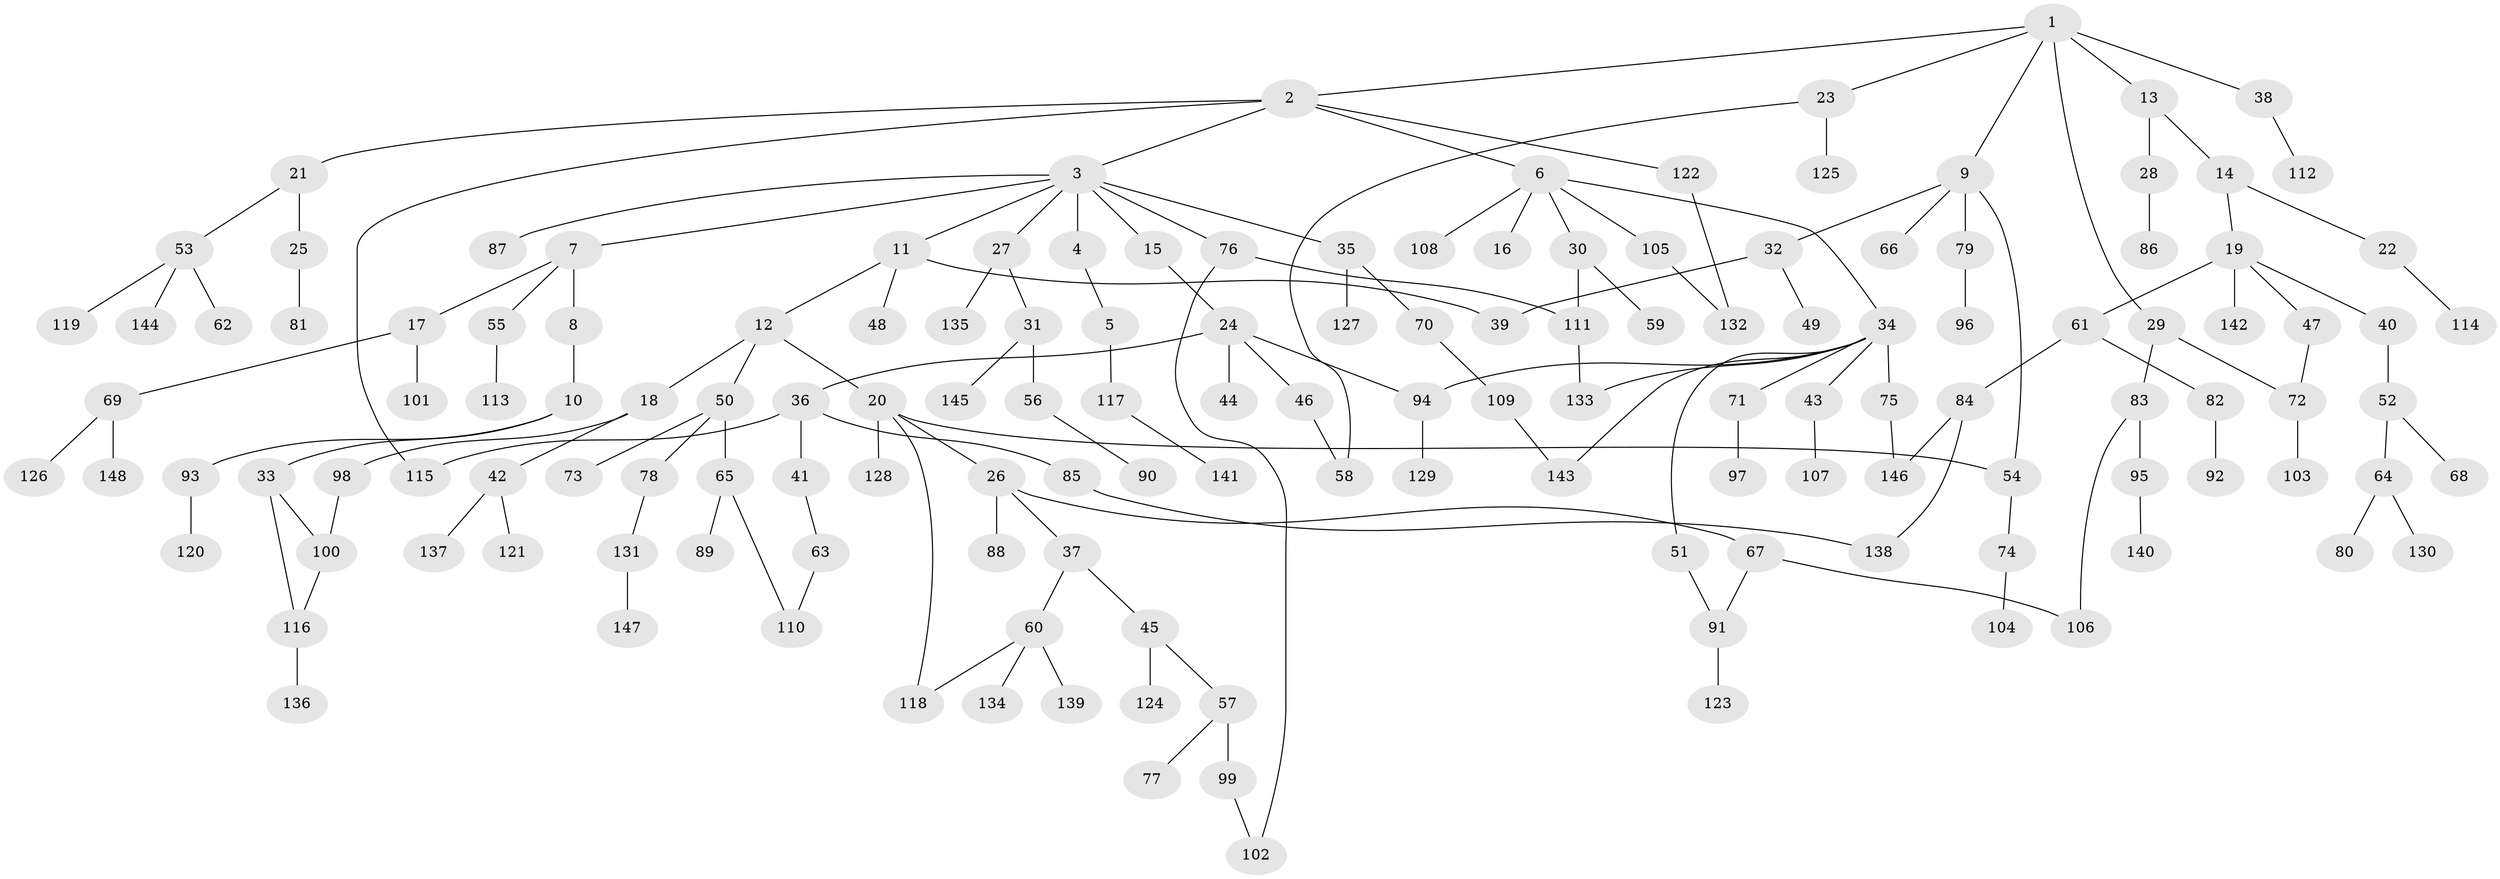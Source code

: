 // Generated by graph-tools (version 1.1) at 2025/49/03/09/25 03:49:21]
// undirected, 148 vertices, 166 edges
graph export_dot {
graph [start="1"]
  node [color=gray90,style=filled];
  1;
  2;
  3;
  4;
  5;
  6;
  7;
  8;
  9;
  10;
  11;
  12;
  13;
  14;
  15;
  16;
  17;
  18;
  19;
  20;
  21;
  22;
  23;
  24;
  25;
  26;
  27;
  28;
  29;
  30;
  31;
  32;
  33;
  34;
  35;
  36;
  37;
  38;
  39;
  40;
  41;
  42;
  43;
  44;
  45;
  46;
  47;
  48;
  49;
  50;
  51;
  52;
  53;
  54;
  55;
  56;
  57;
  58;
  59;
  60;
  61;
  62;
  63;
  64;
  65;
  66;
  67;
  68;
  69;
  70;
  71;
  72;
  73;
  74;
  75;
  76;
  77;
  78;
  79;
  80;
  81;
  82;
  83;
  84;
  85;
  86;
  87;
  88;
  89;
  90;
  91;
  92;
  93;
  94;
  95;
  96;
  97;
  98;
  99;
  100;
  101;
  102;
  103;
  104;
  105;
  106;
  107;
  108;
  109;
  110;
  111;
  112;
  113;
  114;
  115;
  116;
  117;
  118;
  119;
  120;
  121;
  122;
  123;
  124;
  125;
  126;
  127;
  128;
  129;
  130;
  131;
  132;
  133;
  134;
  135;
  136;
  137;
  138;
  139;
  140;
  141;
  142;
  143;
  144;
  145;
  146;
  147;
  148;
  1 -- 2;
  1 -- 9;
  1 -- 13;
  1 -- 23;
  1 -- 29;
  1 -- 38;
  2 -- 3;
  2 -- 6;
  2 -- 21;
  2 -- 115;
  2 -- 122;
  3 -- 4;
  3 -- 7;
  3 -- 11;
  3 -- 15;
  3 -- 27;
  3 -- 35;
  3 -- 76;
  3 -- 87;
  4 -- 5;
  5 -- 117;
  6 -- 16;
  6 -- 30;
  6 -- 34;
  6 -- 105;
  6 -- 108;
  7 -- 8;
  7 -- 17;
  7 -- 55;
  8 -- 10;
  9 -- 32;
  9 -- 54;
  9 -- 66;
  9 -- 79;
  10 -- 33;
  10 -- 93;
  11 -- 12;
  11 -- 39;
  11 -- 48;
  12 -- 18;
  12 -- 20;
  12 -- 50;
  13 -- 14;
  13 -- 28;
  14 -- 19;
  14 -- 22;
  15 -- 24;
  17 -- 69;
  17 -- 101;
  18 -- 42;
  18 -- 98;
  19 -- 40;
  19 -- 47;
  19 -- 61;
  19 -- 142;
  20 -- 26;
  20 -- 128;
  20 -- 118;
  20 -- 54;
  21 -- 25;
  21 -- 53;
  22 -- 114;
  23 -- 58;
  23 -- 125;
  24 -- 36;
  24 -- 44;
  24 -- 46;
  24 -- 94;
  25 -- 81;
  26 -- 37;
  26 -- 67;
  26 -- 88;
  27 -- 31;
  27 -- 135;
  28 -- 86;
  29 -- 83;
  29 -- 72;
  30 -- 59;
  30 -- 111;
  31 -- 56;
  31 -- 145;
  32 -- 49;
  32 -- 39;
  33 -- 100;
  33 -- 116;
  34 -- 43;
  34 -- 51;
  34 -- 71;
  34 -- 75;
  34 -- 133;
  34 -- 143;
  34 -- 94;
  35 -- 70;
  35 -- 127;
  36 -- 41;
  36 -- 85;
  36 -- 115;
  37 -- 45;
  37 -- 60;
  38 -- 112;
  40 -- 52;
  41 -- 63;
  42 -- 121;
  42 -- 137;
  43 -- 107;
  45 -- 57;
  45 -- 124;
  46 -- 58;
  47 -- 72;
  50 -- 65;
  50 -- 73;
  50 -- 78;
  51 -- 91;
  52 -- 64;
  52 -- 68;
  53 -- 62;
  53 -- 119;
  53 -- 144;
  54 -- 74;
  55 -- 113;
  56 -- 90;
  57 -- 77;
  57 -- 99;
  60 -- 118;
  60 -- 134;
  60 -- 139;
  61 -- 82;
  61 -- 84;
  63 -- 110;
  64 -- 80;
  64 -- 130;
  65 -- 89;
  65 -- 110;
  67 -- 91;
  67 -- 106;
  69 -- 126;
  69 -- 148;
  70 -- 109;
  71 -- 97;
  72 -- 103;
  74 -- 104;
  75 -- 146;
  76 -- 102;
  76 -- 111;
  78 -- 131;
  79 -- 96;
  82 -- 92;
  83 -- 95;
  83 -- 106;
  84 -- 138;
  84 -- 146;
  85 -- 138;
  91 -- 123;
  93 -- 120;
  94 -- 129;
  95 -- 140;
  98 -- 100;
  99 -- 102;
  100 -- 116;
  105 -- 132;
  109 -- 143;
  111 -- 133;
  116 -- 136;
  117 -- 141;
  122 -- 132;
  131 -- 147;
}
